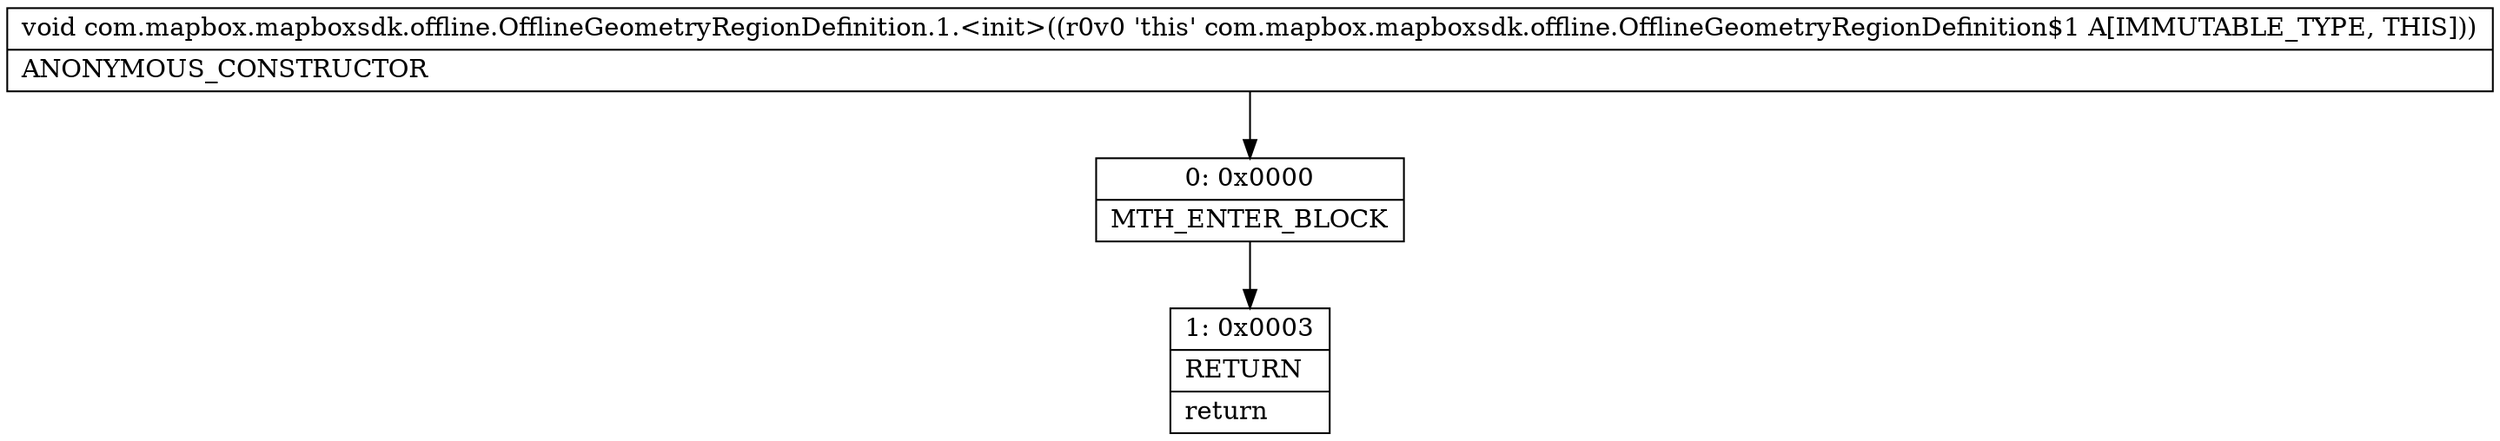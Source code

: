 digraph "CFG forcom.mapbox.mapboxsdk.offline.OfflineGeometryRegionDefinition.1.\<init\>()V" {
Node_0 [shape=record,label="{0\:\ 0x0000|MTH_ENTER_BLOCK\l}"];
Node_1 [shape=record,label="{1\:\ 0x0003|RETURN\l|return\l}"];
MethodNode[shape=record,label="{void com.mapbox.mapboxsdk.offline.OfflineGeometryRegionDefinition.1.\<init\>((r0v0 'this' com.mapbox.mapboxsdk.offline.OfflineGeometryRegionDefinition$1 A[IMMUTABLE_TYPE, THIS]))  | ANONYMOUS_CONSTRUCTOR\l}"];
MethodNode -> Node_0;
Node_0 -> Node_1;
}

